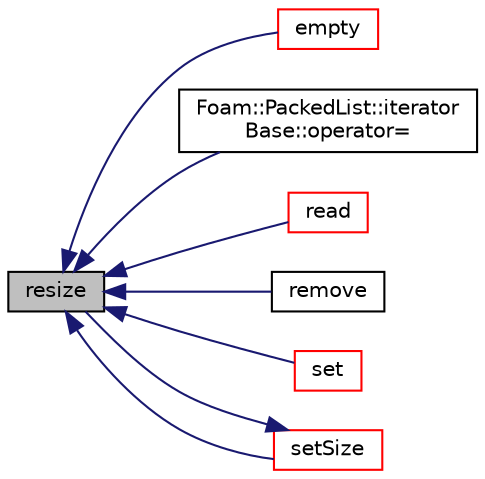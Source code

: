 digraph "resize"
{
  bgcolor="transparent";
  edge [fontname="Helvetica",fontsize="10",labelfontname="Helvetica",labelfontsize="10"];
  node [fontname="Helvetica",fontsize="10",shape=record];
  rankdir="LR";
  Node1 [label="resize",height=0.2,width=0.4,color="black", fillcolor="grey75", style="filled", fontcolor="black"];
  Node1 -> Node2 [dir="back",color="midnightblue",fontsize="10",style="solid",fontname="Helvetica"];
  Node2 [label="empty",height=0.2,width=0.4,color="red",URL="$a01800.html#ac6e61de369e994009e36f344f99c15ad",tooltip="Return true if the list is empty (ie, size() is zero). "];
  Node1 -> Node3 [dir="back",color="midnightblue",fontsize="10",style="solid",fontname="Helvetica"];
  Node3 [label="Foam::PackedList::iterator\lBase::operator=",height=0.2,width=0.4,color="black",URL="$a01237.html#aa1fc905890dd7aed084836ac1a65d336",tooltip="Assign value. "];
  Node1 -> Node4 [dir="back",color="midnightblue",fontsize="10",style="solid",fontname="Helvetica"];
  Node4 [label="read",height=0.2,width=0.4,color="red",URL="$a01800.html#a223c472410515286cf5050b0b7b37396",tooltip="Clear list and read from stream. "];
  Node1 -> Node5 [dir="back",color="midnightblue",fontsize="10",style="solid",fontname="Helvetica"];
  Node5 [label="remove",height=0.2,width=0.4,color="black",URL="$a01800.html#af6d8c077df78e1daae047703a0562891",tooltip="Remove and return the last element. "];
  Node1 -> Node6 [dir="back",color="midnightblue",fontsize="10",style="solid",fontname="Helvetica"];
  Node6 [label="set",height=0.2,width=0.4,color="red",URL="$a01800.html#a1e80e19c7a6f7b49c8cb0e68ea033017",tooltip="Set value at index I. Return true if value changed. "];
  Node1 -> Node7 [dir="back",color="midnightblue",fontsize="10",style="solid",fontname="Helvetica"];
  Node7 [label="setSize",height=0.2,width=0.4,color="red",URL="$a01800.html#a3021b830c398f42c33750a3823267b59",tooltip="Alias for resize() "];
  Node7 -> Node1 [dir="back",color="midnightblue",fontsize="10",style="solid",fontname="Helvetica"];
}
